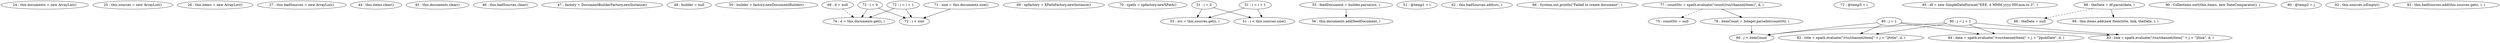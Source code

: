 digraph G {
"24 : this.documents = new ArrayList()"
"25 : this.sources = new ArrayList()"
"26 : this.items = new ArrayList()"
"27 : this.badSources = new ArrayList()"
"44 : this.items.clear()"
"45 : this.documents.clear()"
"46 : this.badSources.clear()"
"47 : factory = DocumentBuilderFactory.newInstance()"
"48 : builder = null"
"50 : builder = factory.newDocumentBuilder()"
"68 : d = null"
"68 : d = null" -> "74 : d = this.documents.get(i, )" [style=dashed]
"69 : xpfactory = XPathFactory.newInstance()"
"70 : xpath = xpfactory.newXPath()"
"71 : size = this.documents.size()"
"71 : size = this.documents.size()" -> "72 : i < size"
"51 : i = 0"
"51 : i = 0" -> "53 : src = this.sources.get(i, )"
"51 : i = 0" -> "51 : i < this.sources.size()"
"51 : i < this.sources.size()"
"53 : src = this.sources.get(i, )"
"55 : feedDocument = builder.parse(src, )"
"55 : feedDocument = builder.parse(src, )" -> "56 : this.documents.add(feedDocument, )"
"56 : this.documents.add(feedDocument, )"
"51 : @temp1 = i"
"51 : i = i + 1"
"51 : i = i + 1" -> "53 : src = this.sources.get(i, )"
"51 : i = i + 1" -> "51 : i < this.sources.size()"
"62 : this.badSources.add(src, )"
"66 : System.out.println(\"Failed to create document\", )"
"72 : i = 0"
"72 : i = 0" -> "74 : d = this.documents.get(i, )"
"72 : i = 0" -> "72 : i < size"
"72 : i < size"
"74 : d = this.documents.get(i, )"
"75 : countStr = null"
"77 : countStr = xpath.evaluate(\"count(/rss/channel/item)\", d, )"
"77 : countStr = xpath.evaluate(\"count(/rss/channel/item)\", d, )" -> "78 : itemCount = Integer.parseInt(countStr, )"
"77 : countStr = xpath.evaluate(\"count(/rss/channel/item)\", d, )" -> "75 : countStr = null" [style=dashed]
"78 : itemCount = Integer.parseInt(countStr, )"
"78 : itemCount = Integer.parseInt(countStr, )" -> "80 : j < itemCount"
"72 : @temp3 = i"
"72 : i = i + 1"
"72 : i = i + 1" -> "74 : d = this.documents.get(i, )"
"72 : i = i + 1" -> "72 : i < size"
"80 : j = 1"
"80 : j = 1" -> "80 : j < itemCount"
"80 : j = 1" -> "82 : title = xpath.evaluate(\"/rss/channel/item[\" + j + \"]/title\", d, )"
"80 : j = 1" -> "84 : date = xpath.evaluate(\"/rss/channel/item[\" + j + \"]/pubDate\", d, )"
"80 : j = 1" -> "83 : link = xpath.evaluate(\"/rss/channel/item[\" + j + \"]/link\", d, )"
"80 : j < itemCount"
"82 : title = xpath.evaluate(\"/rss/channel/item[\" + j + \"]/title\", d, )"
"83 : link = xpath.evaluate(\"/rss/channel/item[\" + j + \"]/link\", d, )"
"84 : date = xpath.evaluate(\"/rss/channel/item[\" + j + \"]/pubDate\", d, )"
"85 : df = new SimpleDateFormat(\"EEE, d MMM yyyy HH:mm:ss Z\", )"
"86 : theDate = null"
"88 : theDate = df.parse(date, )"
"88 : theDate = df.parse(date, )" -> "89 : this.items.add(new Item(title, link, theDate, ), )"
"88 : theDate = df.parse(date, )" -> "86 : theDate = null" [style=dashed]
"89 : this.items.add(new Item(title, link, theDate, ), )"
"90 : Collections.sort(this.items, new DateComparator(), )"
"80 : @temp2 = j"
"80 : j = j + 1"
"80 : j = j + 1" -> "80 : j < itemCount"
"80 : j = j + 1" -> "82 : title = xpath.evaluate(\"/rss/channel/item[\" + j + \"]/title\", d, )"
"80 : j = j + 1" -> "84 : date = xpath.evaluate(\"/rss/channel/item[\" + j + \"]/pubDate\", d, )"
"80 : j = j + 1" -> "83 : link = xpath.evaluate(\"/rss/channel/item[\" + j + \"]/link\", d, )"
"92 : this.sources.isEmpty()"
"93 : this.badSources.add(this.sources.get(i, ), )"
}